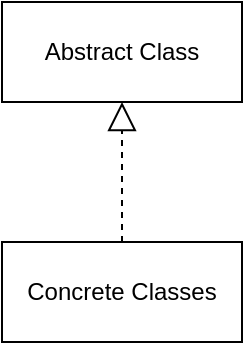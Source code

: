 <mxfile>
    <diagram id="l8rmQ-Ej2fT6llWK3H-C" name="Page-1">
        <mxGraphModel dx="1046" dy="366" grid="1" gridSize="10" guides="1" tooltips="1" connect="1" arrows="1" fold="1" page="1" pageScale="1" pageWidth="827" pageHeight="1169" math="0" shadow="0">
            <root>
                <mxCell id="0"/>
                <mxCell id="1" parent="0"/>
                <mxCell id="2" value="Abstract Class" style="rounded=0;whiteSpace=wrap;html=1;" vertex="1" parent="1">
                    <mxGeometry x="230" y="100" width="120" height="50" as="geometry"/>
                </mxCell>
                <mxCell id="3" value="Concrete Classes" style="rounded=0;whiteSpace=wrap;html=1;" vertex="1" parent="1">
                    <mxGeometry x="230" y="220" width="120" height="50" as="geometry"/>
                </mxCell>
                <mxCell id="4" value="" style="endArrow=block;dashed=1;endFill=0;endSize=12;html=1;exitX=0.5;exitY=0;exitDx=0;exitDy=0;entryX=0.5;entryY=1;entryDx=0;entryDy=0;" edge="1" parent="1" source="3" target="2">
                    <mxGeometry width="160" relative="1" as="geometry">
                        <mxPoint x="390" y="190" as="sourcePoint"/>
                        <mxPoint x="550" y="190" as="targetPoint"/>
                    </mxGeometry>
                </mxCell>
            </root>
        </mxGraphModel>
    </diagram>
</mxfile>